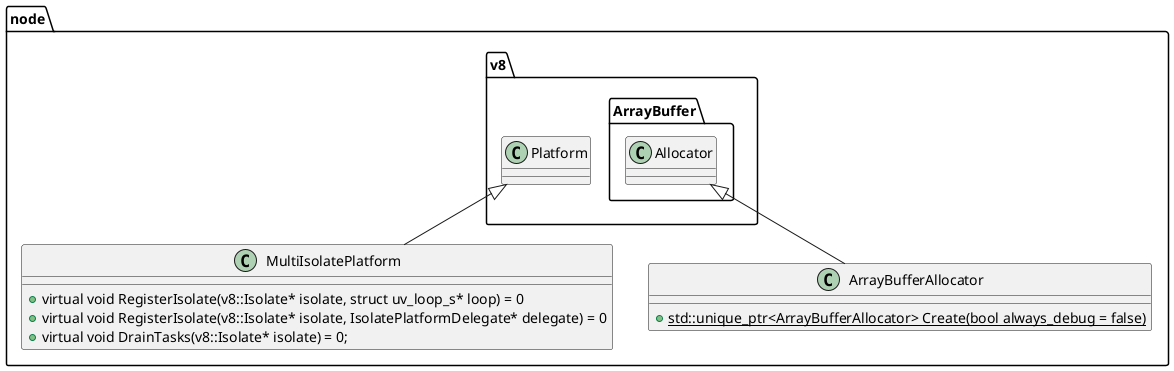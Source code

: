 @startuml node.puml

namespace node {
  class MultiIsolatePlatform extends v8.Platform {
    +virtual void RegisterIsolate(v8::Isolate* isolate, struct uv_loop_s* loop) = 0
    +virtual void RegisterIsolate(v8::Isolate* isolate, IsolatePlatformDelegate* delegate) = 0
    +virtual void DrainTasks(v8::Isolate* isolate) = 0;
  }

  class ArrayBufferAllocator extends v8.ArrayBuffer.Allocator {
    +{static} std::unique_ptr<ArrayBufferAllocator> Create(bool always_debug = false)
  }
}
@enduml
